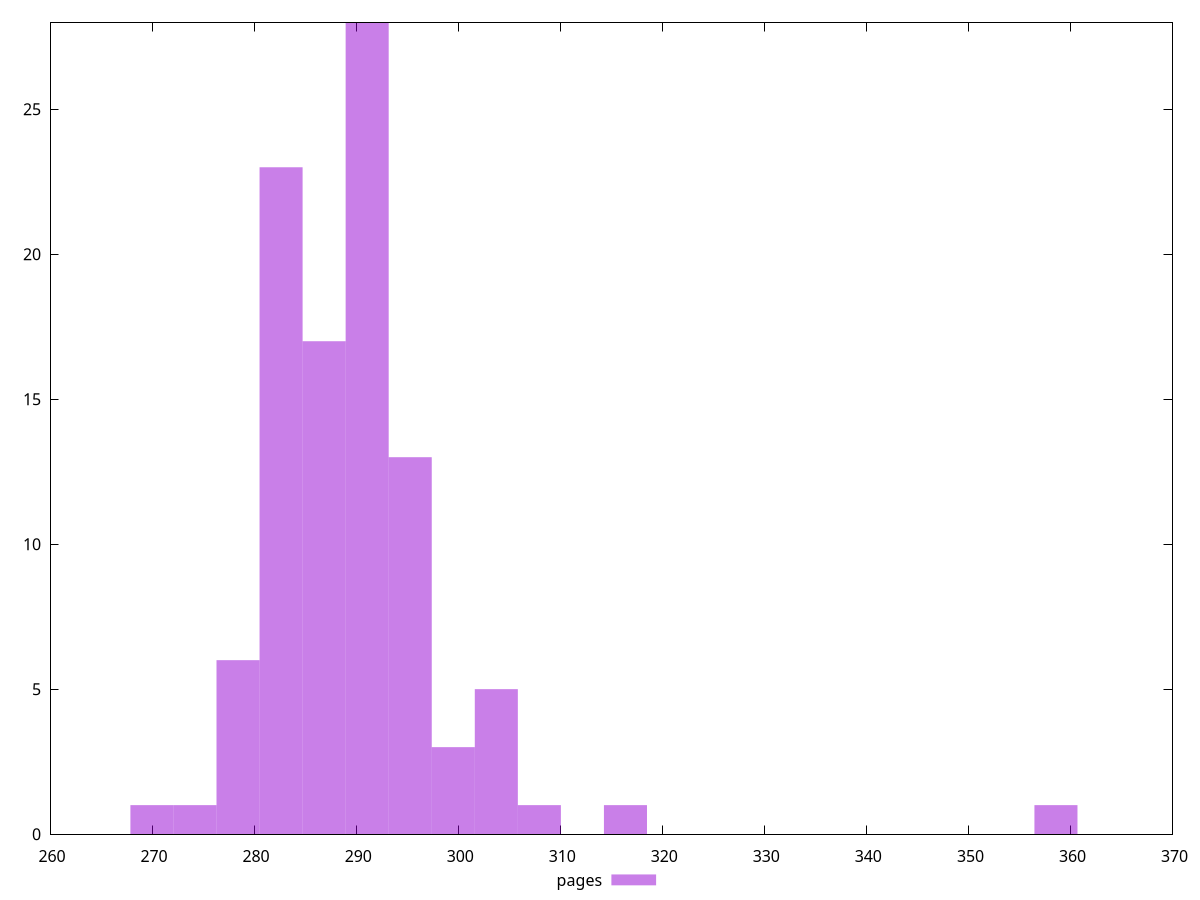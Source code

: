 $_pages <<EOF
358.5782908320104 1
282.64406453817287 23
291.0812007930437 28
286.8626326656083 17
307.9554733027854 1
278.4254964107375 6
295.29976892047915 13
274.20692828330203 1
303.73690517535 5
299.51833704791454 3
316.3926095576562 1
269.98836015586664 1
EOF
set key outside below
set terminal pngcairo
set output "report_00006_2020-11-02T20-21-41.718Z/max-potential-fid/pages//raw_hist.png"
set yrange [0:28]
set boxwidth 4.218568127435416
set style fill transparent solid 0.5 noborder
plot $_pages title "pages" with boxes ,